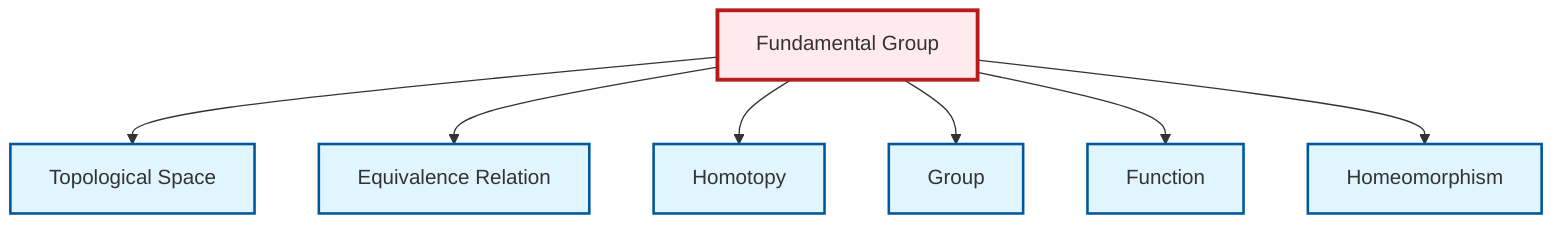 graph TD
    classDef definition fill:#e1f5fe,stroke:#01579b,stroke-width:2px
    classDef theorem fill:#f3e5f5,stroke:#4a148c,stroke-width:2px
    classDef axiom fill:#fff3e0,stroke:#e65100,stroke-width:2px
    classDef example fill:#e8f5e9,stroke:#1b5e20,stroke-width:2px
    classDef current fill:#ffebee,stroke:#b71c1c,stroke-width:3px
    def-function["Function"]:::definition
    def-homeomorphism["Homeomorphism"]:::definition
    def-fundamental-group["Fundamental Group"]:::definition
    def-homotopy["Homotopy"]:::definition
    def-topological-space["Topological Space"]:::definition
    def-group["Group"]:::definition
    def-equivalence-relation["Equivalence Relation"]:::definition
    def-fundamental-group --> def-topological-space
    def-fundamental-group --> def-equivalence-relation
    def-fundamental-group --> def-homotopy
    def-fundamental-group --> def-group
    def-fundamental-group --> def-function
    def-fundamental-group --> def-homeomorphism
    class def-fundamental-group current